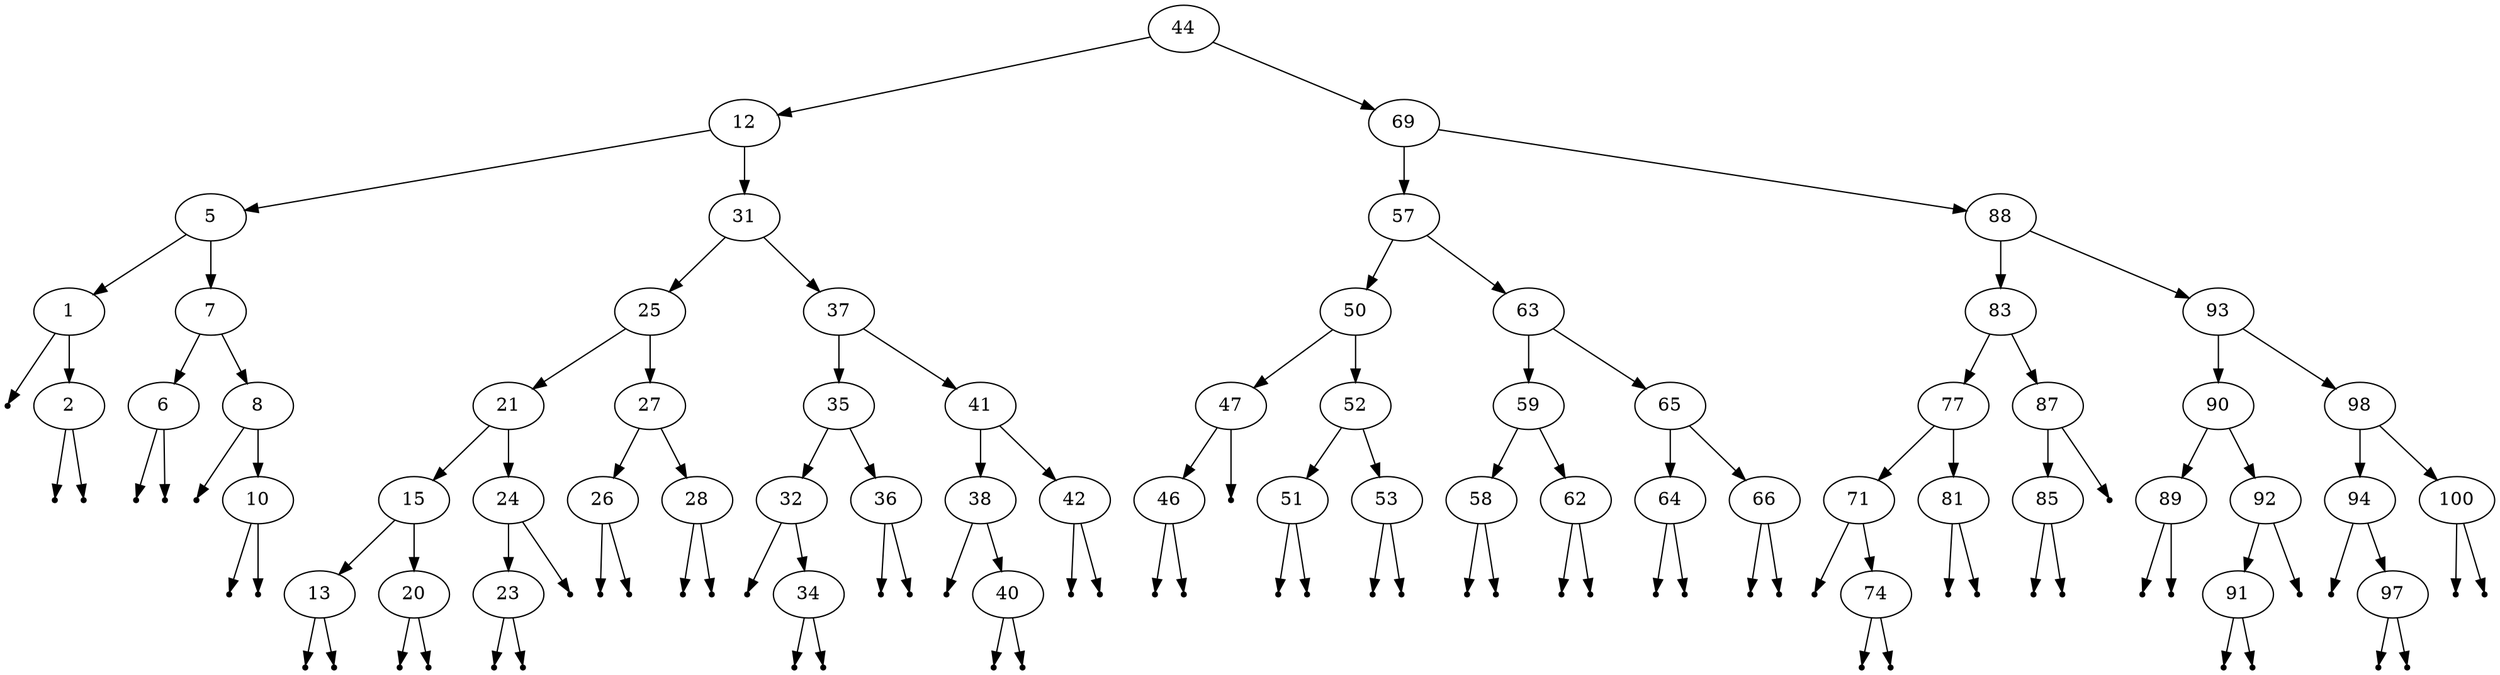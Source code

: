 digraph G {
	graph [ordering="out"];
	"44" -> "12"
	"44" -> "69"
	"12" -> "5"
	"12" -> "31"
	"5" -> "1"
	"5" -> "7"
	null0 [shape="point"]
	"1" -> null0
	"1" -> "2"
	null1 [shape="point"]
	"2" -> null1
	null2 [shape="point"]
	"2" -> null2
	"7" -> "6"
	"7" -> "8"
	null3 [shape="point"]
	"6" -> null3
	null4 [shape="point"]
	"6" -> null4
	null5 [shape="point"]
	"8" -> null5
	"8" -> "10"
	null6 [shape="point"]
	"10" -> null6
	null7 [shape="point"]
	"10" -> null7
	"31" -> "25"
	"31" -> "37"
	"25" -> "21"
	"25" -> "27"
	"21" -> "15"
	"21" -> "24"
	"15" -> "13"
	"15" -> "20"
	null8 [shape="point"]
	"13" -> null8
	null9 [shape="point"]
	"13" -> null9
	null10 [shape="point"]
	"20" -> null10
	null11 [shape="point"]
	"20" -> null11
	"24" -> "23"
	null12 [shape="point"]
	"24" -> null12
	null13 [shape="point"]
	"23" -> null13
	null14 [shape="point"]
	"23" -> null14
	"27" -> "26"
	"27" -> "28"
	null15 [shape="point"]
	"26" -> null15
	null16 [shape="point"]
	"26" -> null16
	null17 [shape="point"]
	"28" -> null17
	null18 [shape="point"]
	"28" -> null18
	"37" -> "35"
	"37" -> "41"
	"35" -> "32"
	"35" -> "36"
	null19 [shape="point"]
	"32" -> null19
	"32" -> "34"
	null20 [shape="point"]
	"34" -> null20
	null21 [shape="point"]
	"34" -> null21
	null22 [shape="point"]
	"36" -> null22
	null23 [shape="point"]
	"36" -> null23
	"41" -> "38"
	"41" -> "42"
	null24 [shape="point"]
	"38" -> null24
	"38" -> "40"
	null25 [shape="point"]
	"40" -> null25
	null26 [shape="point"]
	"40" -> null26
	null27 [shape="point"]
	"42" -> null27
	null28 [shape="point"]
	"42" -> null28
	"69" -> "57"
	"69" -> "88"
	"57" -> "50"
	"57" -> "63"
	"50" -> "47"
	"50" -> "52"
	"47" -> "46"
	null29 [shape="point"]
	"47" -> null29
	null30 [shape="point"]
	"46" -> null30
	null31 [shape="point"]
	"46" -> null31
	"52" -> "51"
	"52" -> "53"
	null32 [shape="point"]
	"51" -> null32
	null33 [shape="point"]
	"51" -> null33
	null34 [shape="point"]
	"53" -> null34
	null35 [shape="point"]
	"53" -> null35
	"63" -> "59"
	"63" -> "65"
	"59" -> "58"
	"59" -> "62"
	null36 [shape="point"]
	"58" -> null36
	null37 [shape="point"]
	"58" -> null37
	null38 [shape="point"]
	"62" -> null38
	null39 [shape="point"]
	"62" -> null39
	"65" -> "64"
	"65" -> "66"
	null40 [shape="point"]
	"64" -> null40
	null41 [shape="point"]
	"64" -> null41
	null42 [shape="point"]
	"66" -> null42
	null43 [shape="point"]
	"66" -> null43
	"88" -> "83"
	"88" -> "93"
	"83" -> "77"
	"83" -> "87"
	"77" -> "71"
	"77" -> "81"
	null44 [shape="point"]
	"71" -> null44
	"71" -> "74"
	null45 [shape="point"]
	"74" -> null45
	null46 [shape="point"]
	"74" -> null46
	null47 [shape="point"]
	"81" -> null47
	null48 [shape="point"]
	"81" -> null48
	"87" -> "85"
	null49 [shape="point"]
	"87" -> null49
	null50 [shape="point"]
	"85" -> null50
	null51 [shape="point"]
	"85" -> null51
	"93" -> "90"
	"93" -> "98"
	"90" -> "89"
	"90" -> "92"
	null52 [shape="point"]
	"89" -> null52
	null53 [shape="point"]
	"89" -> null53
	"92" -> "91"
	null54 [shape="point"]
	"92" -> null54
	null55 [shape="point"]
	"91" -> null55
	null56 [shape="point"]
	"91" -> null56
	"98" -> "94"
	"98" -> "100"
	null57 [shape="point"]
	"94" -> null57
	"94" -> "97"
	null58 [shape="point"]
	"97" -> null58
	null59 [shape="point"]
	"97" -> null59
	null60 [shape="point"]
	"100" -> null60
	null61 [shape="point"]
	"100" -> null61
}